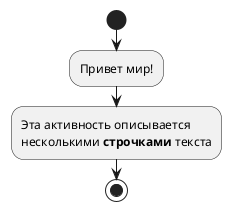 @startuml
start
:Привет мир!;
:Эта активность описывается
несколькими **строчками** текста;
stop
@enduml

